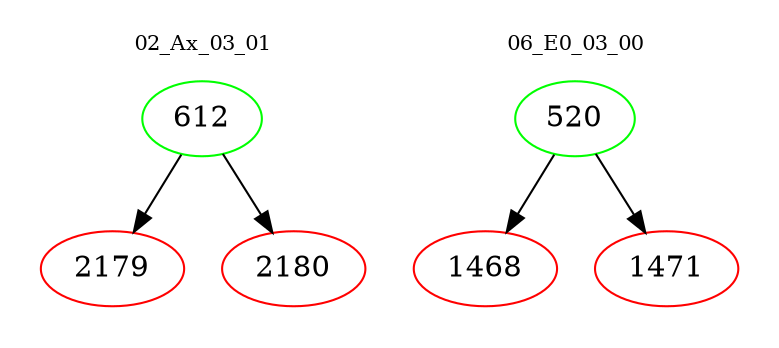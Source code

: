 digraph{
subgraph cluster_0 {
color = white
label = "02_Ax_03_01";
fontsize=10;
T0_612 [label="612", color="green"]
T0_612 -> T0_2179 [color="black"]
T0_2179 [label="2179", color="red"]
T0_612 -> T0_2180 [color="black"]
T0_2180 [label="2180", color="red"]
}
subgraph cluster_1 {
color = white
label = "06_E0_03_00";
fontsize=10;
T1_520 [label="520", color="green"]
T1_520 -> T1_1468 [color="black"]
T1_1468 [label="1468", color="red"]
T1_520 -> T1_1471 [color="black"]
T1_1471 [label="1471", color="red"]
}
}

